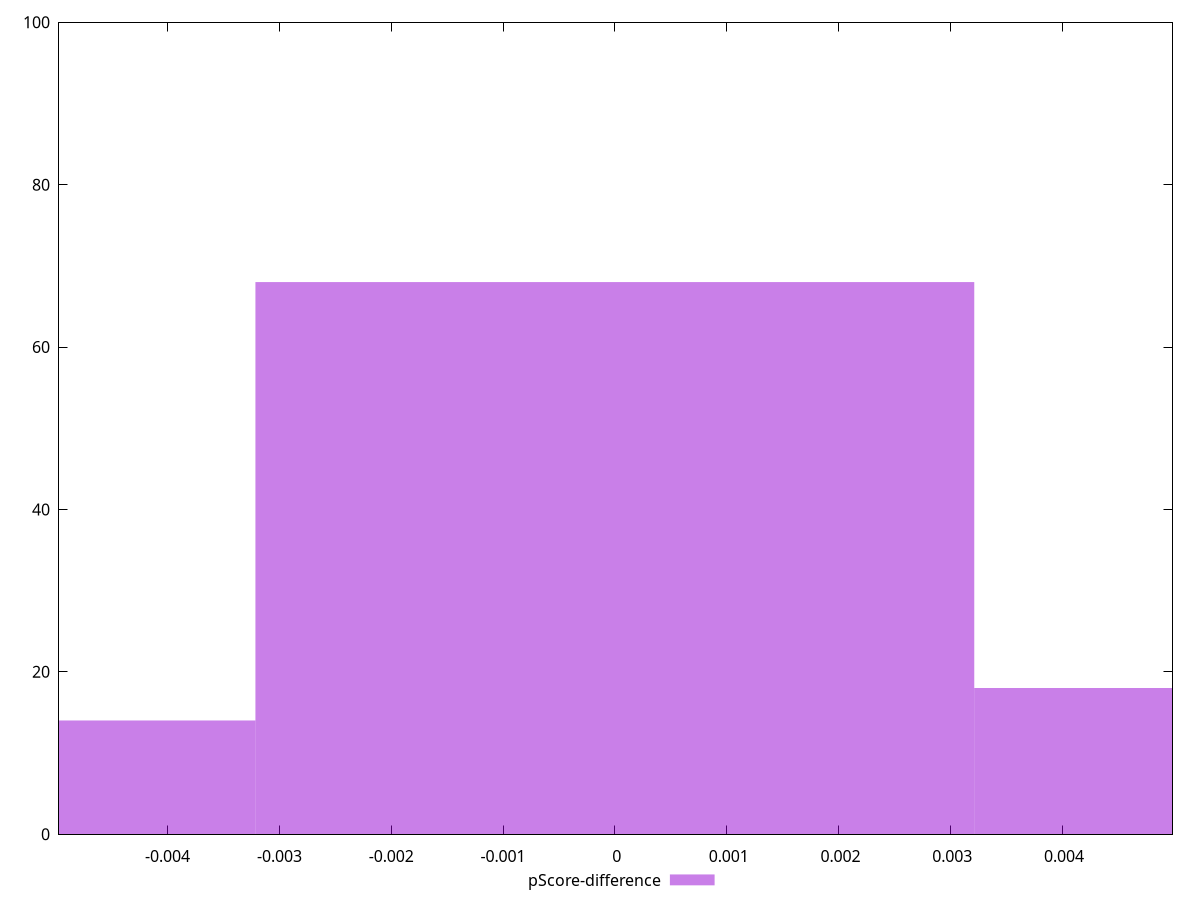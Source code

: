 reset

$pScoreDifference <<EOF
0 68
0.006428633425330994 18
-0.006428633425330994 14
EOF

set key outside below
set boxwidth 0.006428633425330994
set xrange [-0.0049709911118577255:0.004987134984278496]
set yrange [0:100]
set trange [0:100]
set style fill transparent solid 0.5 noborder
set terminal svg size 640, 490 enhanced background rgb 'white'
set output "reports/report_00028_2021-02-24T12-49-42.674Z/first-cpu-idle/samples/card/pScore-difference/histogram.svg"

plot $pScoreDifference title "pScore-difference" with boxes

reset
